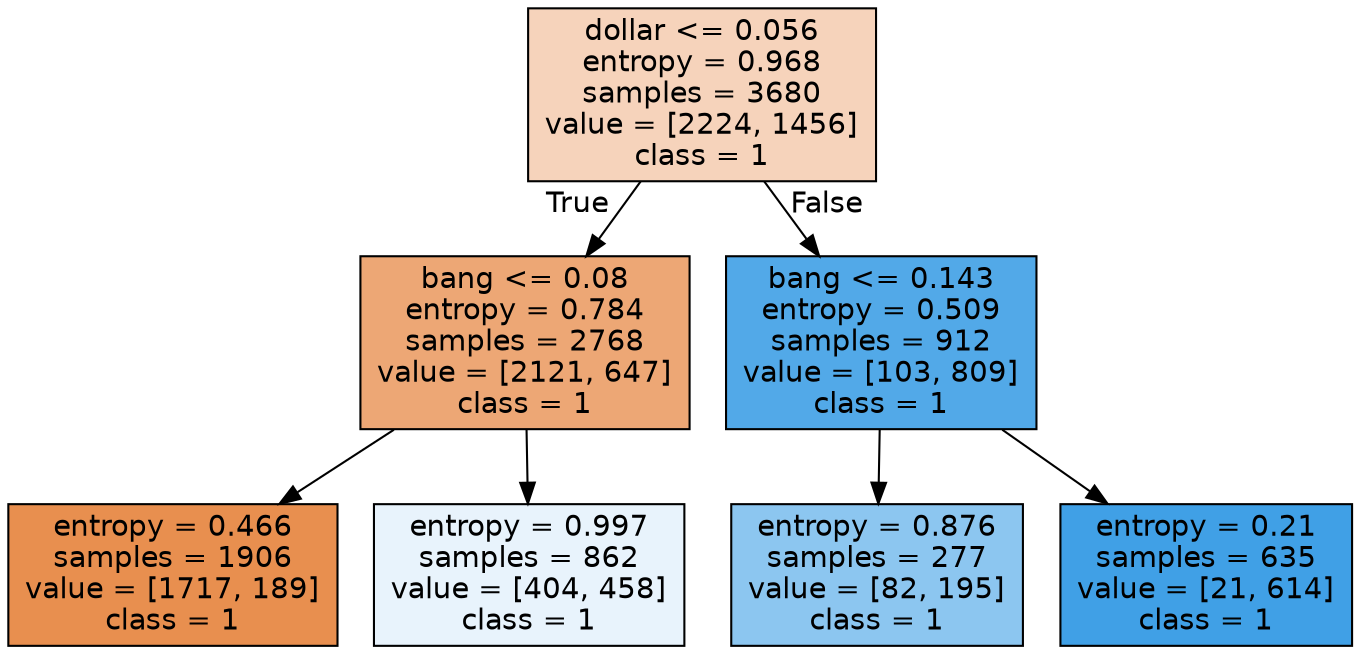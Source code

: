 digraph Tree {
node [shape=box, style="filled", color="black", fontname="helvetica"] ;
edge [fontname="helvetica"] ;
0 [label="dollar <= 0.056\nentropy = 0.968\nsamples = 3680\nvalue = [2224, 1456]\nclass = 1", fillcolor="#f6d3bb"] ;
1 [label="bang <= 0.08\nentropy = 0.784\nsamples = 2768\nvalue = [2121, 647]\nclass = 1", fillcolor="#eda775"] ;
0 -> 1 [labeldistance=2.5, labelangle=45, headlabel="True"] ;
2 [label="entropy = 0.466\nsamples = 1906\nvalue = [1717, 189]\nclass = 1", fillcolor="#e88f4f"] ;
1 -> 2 ;
3 [label="entropy = 0.997\nsamples = 862\nvalue = [404, 458]\nclass = 1", fillcolor="#e8f3fc"] ;
1 -> 3 ;
4 [label="bang <= 0.143\nentropy = 0.509\nsamples = 912\nvalue = [103, 809]\nclass = 1", fillcolor="#52a9e8"] ;
0 -> 4 [labeldistance=2.5, labelangle=-45, headlabel="False"] ;
5 [label="entropy = 0.876\nsamples = 277\nvalue = [82, 195]\nclass = 1", fillcolor="#8cc6f0"] ;
4 -> 5 ;
6 [label="entropy = 0.21\nsamples = 635\nvalue = [21, 614]\nclass = 1", fillcolor="#40a0e6"] ;
4 -> 6 ;
}